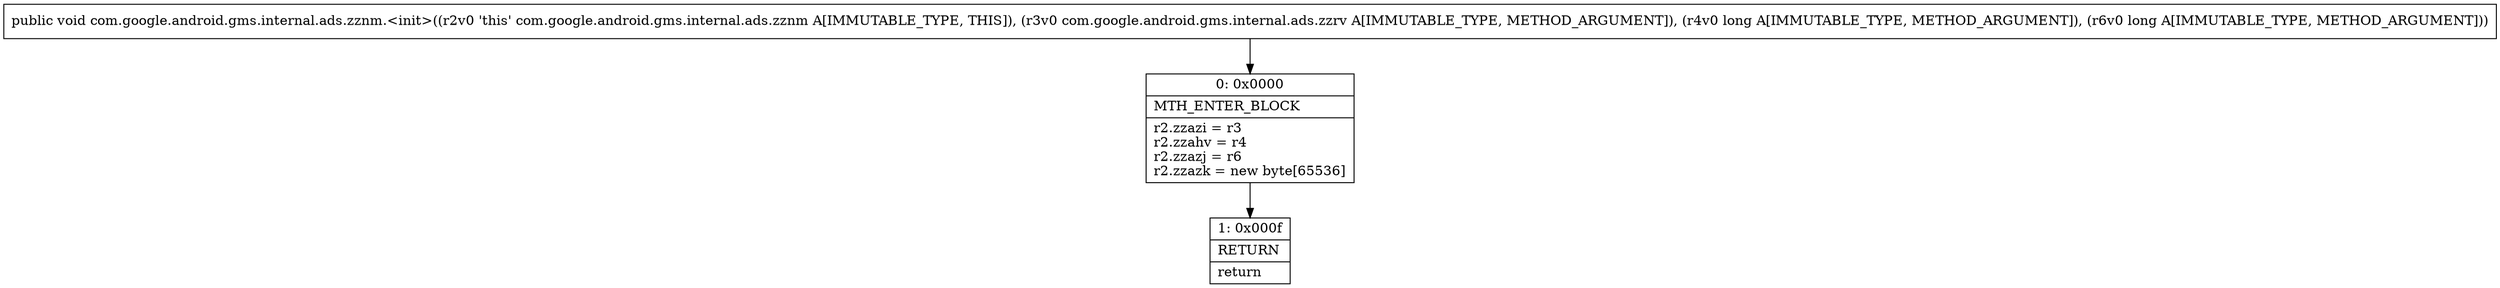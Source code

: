 digraph "CFG forcom.google.android.gms.internal.ads.zznm.\<init\>(Lcom\/google\/android\/gms\/internal\/ads\/zzrv;JJ)V" {
Node_0 [shape=record,label="{0\:\ 0x0000|MTH_ENTER_BLOCK\l|r2.zzazi = r3\lr2.zzahv = r4\lr2.zzazj = r6\lr2.zzazk = new byte[65536]\l}"];
Node_1 [shape=record,label="{1\:\ 0x000f|RETURN\l|return\l}"];
MethodNode[shape=record,label="{public void com.google.android.gms.internal.ads.zznm.\<init\>((r2v0 'this' com.google.android.gms.internal.ads.zznm A[IMMUTABLE_TYPE, THIS]), (r3v0 com.google.android.gms.internal.ads.zzrv A[IMMUTABLE_TYPE, METHOD_ARGUMENT]), (r4v0 long A[IMMUTABLE_TYPE, METHOD_ARGUMENT]), (r6v0 long A[IMMUTABLE_TYPE, METHOD_ARGUMENT])) }"];
MethodNode -> Node_0;
Node_0 -> Node_1;
}

